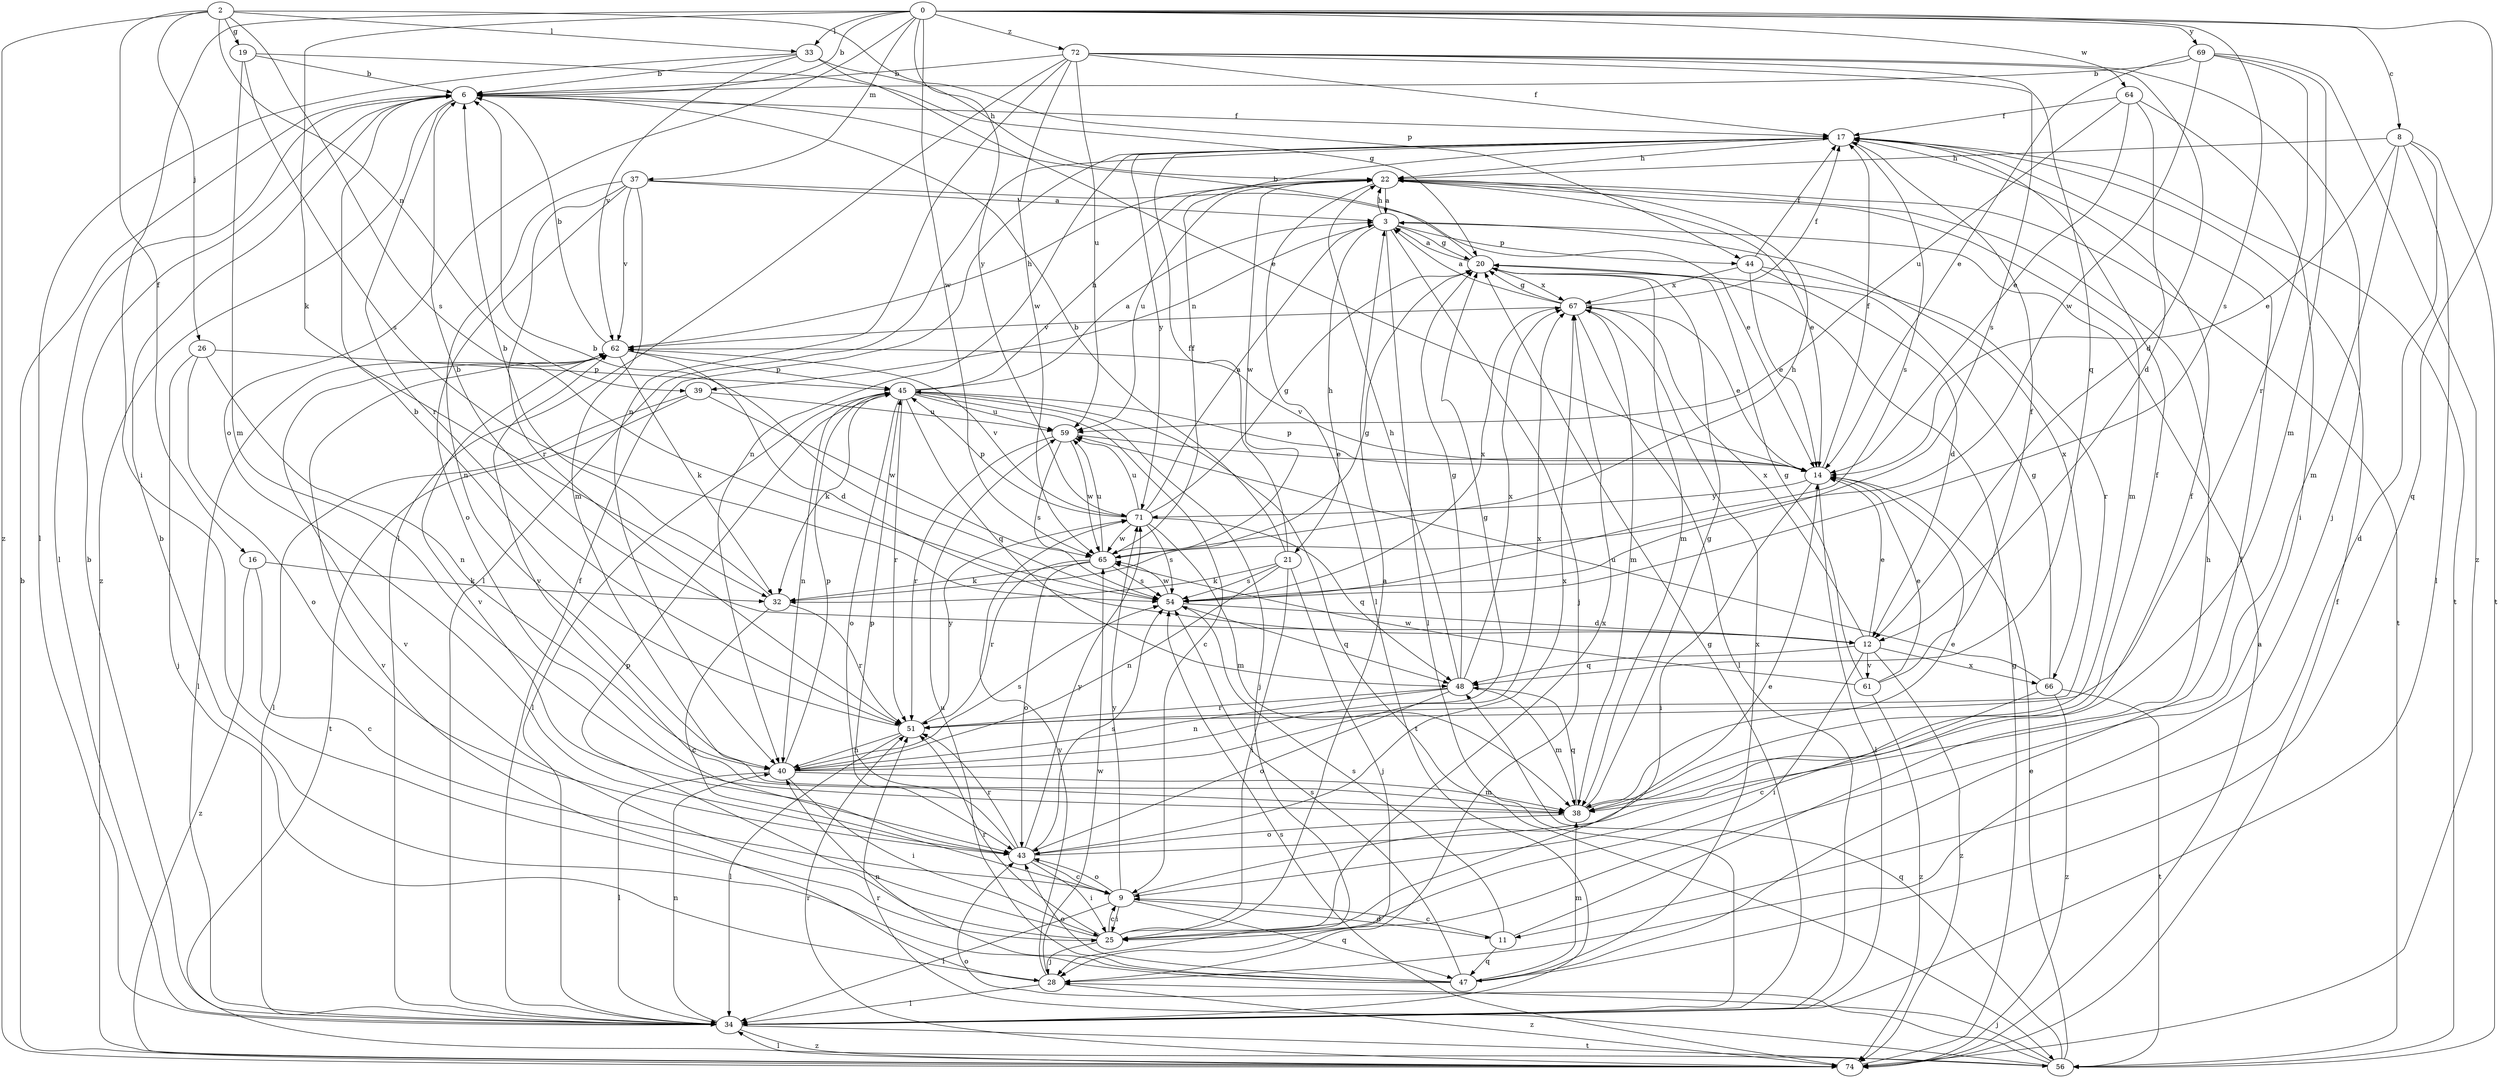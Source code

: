 strict digraph  {
0;
2;
3;
6;
8;
9;
11;
12;
14;
16;
17;
19;
20;
21;
22;
25;
26;
28;
32;
33;
34;
37;
38;
39;
40;
43;
44;
45;
47;
48;
51;
54;
56;
59;
61;
62;
64;
65;
66;
67;
69;
71;
72;
74;
0 -> 6  [label=b];
0 -> 8  [label=c];
0 -> 25  [label=i];
0 -> 32  [label=k];
0 -> 33  [label=l];
0 -> 37  [label=m];
0 -> 43  [label=o];
0 -> 47  [label=q];
0 -> 54  [label=s];
0 -> 64  [label=w];
0 -> 65  [label=w];
0 -> 69  [label=y];
0 -> 71  [label=y];
0 -> 72  [label=z];
2 -> 16  [label=f];
2 -> 19  [label=g];
2 -> 26  [label=j];
2 -> 33  [label=l];
2 -> 39  [label=n];
2 -> 44  [label=p];
2 -> 54  [label=s];
2 -> 74  [label=z];
3 -> 20  [label=g];
3 -> 21  [label=h];
3 -> 22  [label=h];
3 -> 28  [label=j];
3 -> 34  [label=l];
3 -> 39  [label=n];
3 -> 44  [label=p];
3 -> 66  [label=x];
6 -> 17  [label=f];
6 -> 34  [label=l];
6 -> 51  [label=r];
6 -> 74  [label=z];
8 -> 11  [label=d];
8 -> 14  [label=e];
8 -> 22  [label=h];
8 -> 34  [label=l];
8 -> 38  [label=m];
8 -> 56  [label=t];
9 -> 11  [label=d];
9 -> 14  [label=e];
9 -> 25  [label=i];
9 -> 34  [label=l];
9 -> 43  [label=o];
9 -> 47  [label=q];
9 -> 71  [label=y];
11 -> 9  [label=c];
11 -> 22  [label=h];
11 -> 47  [label=q];
11 -> 54  [label=s];
12 -> 6  [label=b];
12 -> 14  [label=e];
12 -> 25  [label=i];
12 -> 48  [label=q];
12 -> 61  [label=v];
12 -> 66  [label=x];
12 -> 67  [label=x];
12 -> 74  [label=z];
14 -> 17  [label=f];
14 -> 25  [label=i];
14 -> 34  [label=l];
14 -> 45  [label=p];
14 -> 62  [label=v];
14 -> 71  [label=y];
16 -> 9  [label=c];
16 -> 32  [label=k];
16 -> 74  [label=z];
17 -> 22  [label=h];
17 -> 34  [label=l];
17 -> 40  [label=n];
17 -> 54  [label=s];
17 -> 56  [label=t];
17 -> 71  [label=y];
19 -> 6  [label=b];
19 -> 20  [label=g];
19 -> 38  [label=m];
19 -> 54  [label=s];
20 -> 3  [label=a];
20 -> 6  [label=b];
20 -> 38  [label=m];
20 -> 67  [label=x];
21 -> 6  [label=b];
21 -> 17  [label=f];
21 -> 25  [label=i];
21 -> 28  [label=j];
21 -> 32  [label=k];
21 -> 40  [label=n];
21 -> 54  [label=s];
22 -> 3  [label=a];
22 -> 14  [label=e];
22 -> 34  [label=l];
22 -> 38  [label=m];
22 -> 56  [label=t];
22 -> 59  [label=u];
22 -> 65  [label=w];
25 -> 3  [label=a];
25 -> 9  [label=c];
25 -> 28  [label=j];
25 -> 45  [label=p];
25 -> 51  [label=r];
25 -> 62  [label=v];
25 -> 67  [label=x];
26 -> 28  [label=j];
26 -> 40  [label=n];
26 -> 43  [label=o];
26 -> 45  [label=p];
28 -> 34  [label=l];
28 -> 62  [label=v];
28 -> 65  [label=w];
28 -> 71  [label=y];
28 -> 74  [label=z];
32 -> 6  [label=b];
32 -> 9  [label=c];
32 -> 20  [label=g];
32 -> 51  [label=r];
33 -> 6  [label=b];
33 -> 14  [label=e];
33 -> 22  [label=h];
33 -> 34  [label=l];
33 -> 62  [label=v];
34 -> 6  [label=b];
34 -> 17  [label=f];
34 -> 20  [label=g];
34 -> 40  [label=n];
34 -> 56  [label=t];
34 -> 74  [label=z];
37 -> 3  [label=a];
37 -> 14  [label=e];
37 -> 38  [label=m];
37 -> 40  [label=n];
37 -> 43  [label=o];
37 -> 51  [label=r];
37 -> 62  [label=v];
38 -> 14  [label=e];
38 -> 17  [label=f];
38 -> 20  [label=g];
38 -> 43  [label=o];
38 -> 48  [label=q];
38 -> 62  [label=v];
39 -> 34  [label=l];
39 -> 56  [label=t];
39 -> 59  [label=u];
39 -> 65  [label=w];
40 -> 20  [label=g];
40 -> 25  [label=i];
40 -> 34  [label=l];
40 -> 38  [label=m];
40 -> 45  [label=p];
40 -> 54  [label=s];
40 -> 67  [label=x];
43 -> 9  [label=c];
43 -> 17  [label=f];
43 -> 25  [label=i];
43 -> 45  [label=p];
43 -> 51  [label=r];
43 -> 54  [label=s];
43 -> 62  [label=v];
43 -> 67  [label=x];
43 -> 71  [label=y];
44 -> 12  [label=d];
44 -> 14  [label=e];
44 -> 17  [label=f];
44 -> 51  [label=r];
44 -> 67  [label=x];
45 -> 3  [label=a];
45 -> 9  [label=c];
45 -> 22  [label=h];
45 -> 28  [label=j];
45 -> 32  [label=k];
45 -> 34  [label=l];
45 -> 40  [label=n];
45 -> 43  [label=o];
45 -> 48  [label=q];
45 -> 51  [label=r];
45 -> 56  [label=t];
45 -> 59  [label=u];
47 -> 6  [label=b];
47 -> 17  [label=f];
47 -> 38  [label=m];
47 -> 40  [label=n];
47 -> 43  [label=o];
47 -> 54  [label=s];
47 -> 59  [label=u];
47 -> 67  [label=x];
48 -> 20  [label=g];
48 -> 22  [label=h];
48 -> 38  [label=m];
48 -> 40  [label=n];
48 -> 43  [label=o];
48 -> 51  [label=r];
48 -> 67  [label=x];
51 -> 6  [label=b];
51 -> 34  [label=l];
51 -> 40  [label=n];
51 -> 71  [label=y];
54 -> 6  [label=b];
54 -> 12  [label=d];
54 -> 48  [label=q];
54 -> 65  [label=w];
54 -> 67  [label=x];
56 -> 14  [label=e];
56 -> 28  [label=j];
56 -> 43  [label=o];
56 -> 48  [label=q];
56 -> 51  [label=r];
59 -> 14  [label=e];
59 -> 51  [label=r];
59 -> 54  [label=s];
59 -> 65  [label=w];
61 -> 14  [label=e];
61 -> 17  [label=f];
61 -> 20  [label=g];
61 -> 65  [label=w];
61 -> 74  [label=z];
62 -> 6  [label=b];
62 -> 12  [label=d];
62 -> 22  [label=h];
62 -> 32  [label=k];
62 -> 34  [label=l];
62 -> 45  [label=p];
64 -> 12  [label=d];
64 -> 14  [label=e];
64 -> 17  [label=f];
64 -> 25  [label=i];
64 -> 59  [label=u];
65 -> 17  [label=f];
65 -> 22  [label=h];
65 -> 32  [label=k];
65 -> 43  [label=o];
65 -> 51  [label=r];
65 -> 54  [label=s];
65 -> 59  [label=u];
66 -> 9  [label=c];
66 -> 20  [label=g];
66 -> 56  [label=t];
66 -> 59  [label=u];
66 -> 74  [label=z];
67 -> 3  [label=a];
67 -> 14  [label=e];
67 -> 17  [label=f];
67 -> 20  [label=g];
67 -> 34  [label=l];
67 -> 38  [label=m];
67 -> 62  [label=v];
69 -> 6  [label=b];
69 -> 14  [label=e];
69 -> 38  [label=m];
69 -> 51  [label=r];
69 -> 65  [label=w];
69 -> 74  [label=z];
71 -> 3  [label=a];
71 -> 20  [label=g];
71 -> 38  [label=m];
71 -> 45  [label=p];
71 -> 48  [label=q];
71 -> 54  [label=s];
71 -> 59  [label=u];
71 -> 62  [label=v];
71 -> 65  [label=w];
72 -> 6  [label=b];
72 -> 12  [label=d];
72 -> 17  [label=f];
72 -> 28  [label=j];
72 -> 34  [label=l];
72 -> 40  [label=n];
72 -> 48  [label=q];
72 -> 54  [label=s];
72 -> 59  [label=u];
72 -> 65  [label=w];
74 -> 3  [label=a];
74 -> 6  [label=b];
74 -> 17  [label=f];
74 -> 20  [label=g];
74 -> 34  [label=l];
74 -> 51  [label=r];
74 -> 54  [label=s];
}
